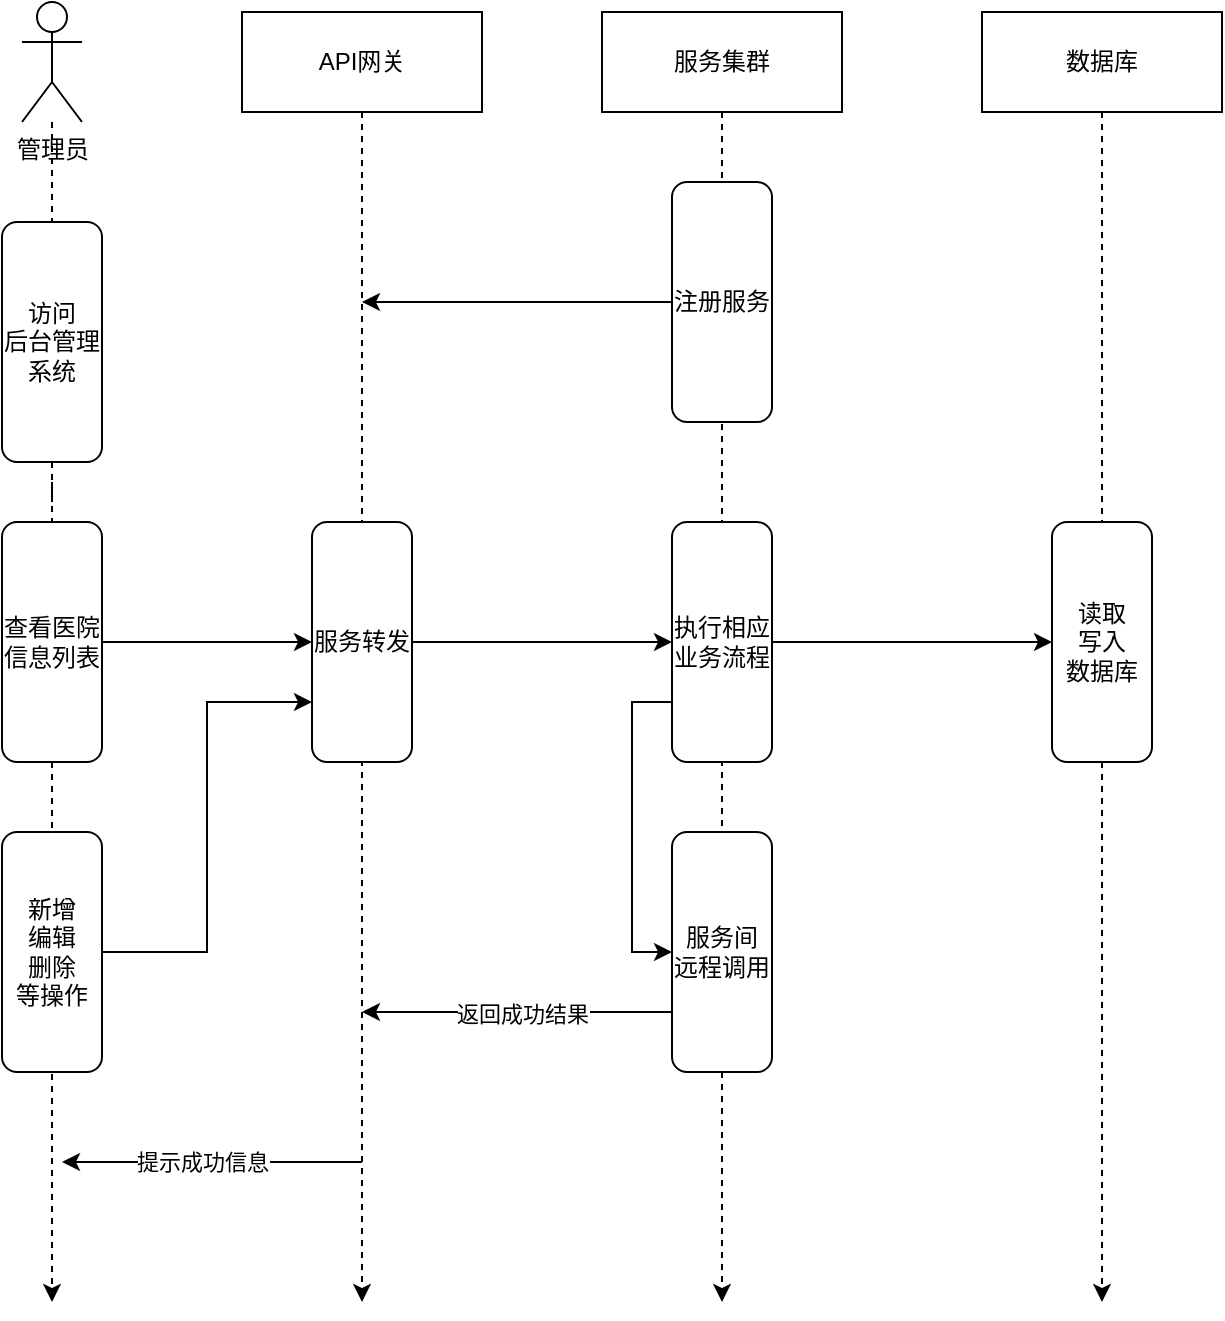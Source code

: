 <mxfile version="20.5.1" type="github" pages="4">
  <diagram id="fPccsiibIUc3KYZ8l1HV" name="医院信息管理">
    <mxGraphModel dx="1422" dy="762" grid="1" gridSize="10" guides="1" tooltips="1" connect="1" arrows="1" fold="1" page="1" pageScale="1" pageWidth="827" pageHeight="1169" math="0" shadow="0">
      <root>
        <mxCell id="0" />
        <mxCell id="1" parent="0" />
        <mxCell id="e_uezSTbuzBFMGo5tr8q-6" style="edgeStyle=orthogonalEdgeStyle;rounded=0;orthogonalLoop=1;jettySize=auto;html=1;dashed=1;startArrow=none;" edge="1" parent="1" source="e_uezSTbuzBFMGo5tr8q-12">
          <mxGeometry relative="1" as="geometry">
            <mxPoint x="125" y="760" as="targetPoint" />
          </mxGeometry>
        </mxCell>
        <mxCell id="e_uezSTbuzBFMGo5tr8q-7" style="edgeStyle=orthogonalEdgeStyle;rounded=0;orthogonalLoop=1;jettySize=auto;html=1;dashed=1;" edge="1" parent="1" source="e_uezSTbuzBFMGo5tr8q-2">
          <mxGeometry relative="1" as="geometry">
            <mxPoint x="280" y="760" as="targetPoint" />
          </mxGeometry>
        </mxCell>
        <mxCell id="e_uezSTbuzBFMGo5tr8q-2" value="API网关" style="rounded=0;whiteSpace=wrap;html=1;" vertex="1" parent="1">
          <mxGeometry x="220" y="115" width="120" height="50" as="geometry" />
        </mxCell>
        <mxCell id="e_uezSTbuzBFMGo5tr8q-8" style="edgeStyle=orthogonalEdgeStyle;rounded=0;orthogonalLoop=1;jettySize=auto;html=1;dashed=1;startArrow=none;" edge="1" parent="1" source="e_uezSTbuzBFMGo5tr8q-26">
          <mxGeometry relative="1" as="geometry">
            <mxPoint x="460" y="760" as="targetPoint" />
          </mxGeometry>
        </mxCell>
        <mxCell id="e_uezSTbuzBFMGo5tr8q-3" value="服务集群" style="rounded=0;whiteSpace=wrap;html=1;" vertex="1" parent="1">
          <mxGeometry x="400" y="115" width="120" height="50" as="geometry" />
        </mxCell>
        <mxCell id="e_uezSTbuzBFMGo5tr8q-9" style="edgeStyle=orthogonalEdgeStyle;rounded=0;orthogonalLoop=1;jettySize=auto;html=1;dashed=1;startArrow=none;" edge="1" parent="1" source="e_uezSTbuzBFMGo5tr8q-23">
          <mxGeometry relative="1" as="geometry">
            <mxPoint x="650" y="760" as="targetPoint" />
          </mxGeometry>
        </mxCell>
        <mxCell id="e_uezSTbuzBFMGo5tr8q-4" value="数据库" style="rounded=0;whiteSpace=wrap;html=1;" vertex="1" parent="1">
          <mxGeometry x="590" y="115" width="120" height="50" as="geometry" />
        </mxCell>
        <mxCell id="e_uezSTbuzBFMGo5tr8q-10" value="访问&lt;br&gt;后台管理&lt;br&gt;系统" style="rounded=1;whiteSpace=wrap;html=1;" vertex="1" parent="1">
          <mxGeometry x="100" y="220" width="50" height="120" as="geometry" />
        </mxCell>
        <mxCell id="e_uezSTbuzBFMGo5tr8q-11" value="" style="edgeStyle=orthogonalEdgeStyle;rounded=0;orthogonalLoop=1;jettySize=auto;html=1;dashed=1;endArrow=none;" edge="1" parent="1" source="e_uezSTbuzBFMGo5tr8q-1" target="e_uezSTbuzBFMGo5tr8q-10">
          <mxGeometry relative="1" as="geometry">
            <mxPoint x="125" y="690" as="targetPoint" />
            <mxPoint x="125" y="170" as="sourcePoint" />
          </mxGeometry>
        </mxCell>
        <mxCell id="e_uezSTbuzBFMGo5tr8q-19" style="edgeStyle=orthogonalEdgeStyle;rounded=0;orthogonalLoop=1;jettySize=auto;html=1;exitX=1;exitY=0.5;exitDx=0;exitDy=0;entryX=0;entryY=0.5;entryDx=0;entryDy=0;" edge="1" parent="1" source="e_uezSTbuzBFMGo5tr8q-12" target="e_uezSTbuzBFMGo5tr8q-15">
          <mxGeometry relative="1" as="geometry" />
        </mxCell>
        <mxCell id="e_uezSTbuzBFMGo5tr8q-12" value="查看医院&lt;br&gt;信息列表" style="rounded=1;whiteSpace=wrap;html=1;" vertex="1" parent="1">
          <mxGeometry x="100" y="370" width="50" height="120" as="geometry" />
        </mxCell>
        <mxCell id="e_uezSTbuzBFMGo5tr8q-13" value="" style="edgeStyle=orthogonalEdgeStyle;rounded=0;orthogonalLoop=1;jettySize=auto;html=1;dashed=1;startArrow=none;endArrow=none;" edge="1" parent="1" source="e_uezSTbuzBFMGo5tr8q-10" target="e_uezSTbuzBFMGo5tr8q-12">
          <mxGeometry relative="1" as="geometry">
            <mxPoint x="125" y="690" as="targetPoint" />
            <mxPoint x="125" y="340" as="sourcePoint" />
          </mxGeometry>
        </mxCell>
        <mxCell id="e_uezSTbuzBFMGo5tr8q-20" style="edgeStyle=orthogonalEdgeStyle;rounded=0;orthogonalLoop=1;jettySize=auto;html=1;exitX=1;exitY=0.5;exitDx=0;exitDy=0;entryX=0;entryY=0.75;entryDx=0;entryDy=0;" edge="1" parent="1" source="e_uezSTbuzBFMGo5tr8q-14" target="e_uezSTbuzBFMGo5tr8q-15">
          <mxGeometry relative="1" as="geometry" />
        </mxCell>
        <mxCell id="e_uezSTbuzBFMGo5tr8q-14" value="新增&lt;br&gt;编辑&lt;br&gt;删除&lt;br&gt;等操作" style="rounded=1;whiteSpace=wrap;html=1;" vertex="1" parent="1">
          <mxGeometry x="100" y="525" width="50" height="120" as="geometry" />
        </mxCell>
        <mxCell id="e_uezSTbuzBFMGo5tr8q-22" style="edgeStyle=orthogonalEdgeStyle;rounded=0;orthogonalLoop=1;jettySize=auto;html=1;entryX=0;entryY=0.5;entryDx=0;entryDy=0;" edge="1" parent="1" source="e_uezSTbuzBFMGo5tr8q-15" target="e_uezSTbuzBFMGo5tr8q-21">
          <mxGeometry relative="1" as="geometry" />
        </mxCell>
        <mxCell id="e_uezSTbuzBFMGo5tr8q-15" value="服务转发" style="rounded=1;whiteSpace=wrap;html=1;" vertex="1" parent="1">
          <mxGeometry x="255" y="370" width="50" height="120" as="geometry" />
        </mxCell>
        <mxCell id="e_uezSTbuzBFMGo5tr8q-17" style="edgeStyle=orthogonalEdgeStyle;rounded=0;orthogonalLoop=1;jettySize=auto;html=1;" edge="1" parent="1" source="e_uezSTbuzBFMGo5tr8q-16">
          <mxGeometry relative="1" as="geometry">
            <mxPoint x="280" y="260" as="targetPoint" />
          </mxGeometry>
        </mxCell>
        <mxCell id="e_uezSTbuzBFMGo5tr8q-25" style="edgeStyle=orthogonalEdgeStyle;rounded=0;orthogonalLoop=1;jettySize=auto;html=1;exitX=1;exitY=0.5;exitDx=0;exitDy=0;entryX=0;entryY=0.5;entryDx=0;entryDy=0;" edge="1" parent="1" source="e_uezSTbuzBFMGo5tr8q-21" target="e_uezSTbuzBFMGo5tr8q-23">
          <mxGeometry relative="1" as="geometry" />
        </mxCell>
        <mxCell id="e_uezSTbuzBFMGo5tr8q-23" value="读取&lt;br&gt;写入&lt;br&gt;数据库" style="rounded=1;whiteSpace=wrap;html=1;" vertex="1" parent="1">
          <mxGeometry x="625" y="370" width="50" height="120" as="geometry" />
        </mxCell>
        <mxCell id="e_uezSTbuzBFMGo5tr8q-24" value="" style="edgeStyle=orthogonalEdgeStyle;rounded=0;orthogonalLoop=1;jettySize=auto;html=1;dashed=1;endArrow=none;" edge="1" parent="1" source="e_uezSTbuzBFMGo5tr8q-4" target="e_uezSTbuzBFMGo5tr8q-23">
          <mxGeometry relative="1" as="geometry">
            <mxPoint x="650" y="690" as="targetPoint" />
            <mxPoint x="650" y="165" as="sourcePoint" />
          </mxGeometry>
        </mxCell>
        <mxCell id="D1DOsj2kemcWlIZgWGb--2" style="edgeStyle=orthogonalEdgeStyle;rounded=0;orthogonalLoop=1;jettySize=auto;html=1;exitX=0;exitY=0.75;exitDx=0;exitDy=0;" edge="1" parent="1" source="e_uezSTbuzBFMGo5tr8q-26">
          <mxGeometry relative="1" as="geometry">
            <mxPoint x="280" y="615" as="targetPoint" />
          </mxGeometry>
        </mxCell>
        <mxCell id="D1DOsj2kemcWlIZgWGb--3" value="返回成功结果" style="edgeLabel;html=1;align=center;verticalAlign=middle;resizable=0;points=[];" vertex="1" connectable="0" parent="D1DOsj2kemcWlIZgWGb--2">
          <mxGeometry x="0.2" relative="1" as="geometry">
            <mxPoint x="18" as="offset" />
          </mxGeometry>
        </mxCell>
        <mxCell id="e_uezSTbuzBFMGo5tr8q-26" value="服务间&lt;br&gt;远程调用" style="rounded=1;whiteSpace=wrap;html=1;" vertex="1" parent="1">
          <mxGeometry x="435" y="525" width="50" height="120" as="geometry" />
        </mxCell>
        <mxCell id="e_uezSTbuzBFMGo5tr8q-27" value="" style="edgeStyle=orthogonalEdgeStyle;rounded=0;orthogonalLoop=1;jettySize=auto;html=1;dashed=1;endArrow=none;" edge="1" parent="1" source="e_uezSTbuzBFMGo5tr8q-3" target="e_uezSTbuzBFMGo5tr8q-26">
          <mxGeometry relative="1" as="geometry">
            <mxPoint x="460" y="690" as="targetPoint" />
            <mxPoint x="460" y="165" as="sourcePoint" />
          </mxGeometry>
        </mxCell>
        <mxCell id="e_uezSTbuzBFMGo5tr8q-28" style="edgeStyle=orthogonalEdgeStyle;rounded=0;orthogonalLoop=1;jettySize=auto;html=1;exitX=0;exitY=0.75;exitDx=0;exitDy=0;entryX=0;entryY=0.5;entryDx=0;entryDy=0;" edge="1" parent="1" source="e_uezSTbuzBFMGo5tr8q-21" target="e_uezSTbuzBFMGo5tr8q-26">
          <mxGeometry relative="1" as="geometry" />
        </mxCell>
        <mxCell id="e_uezSTbuzBFMGo5tr8q-21" value="执行相应&lt;br&gt;业务流程" style="rounded=1;whiteSpace=wrap;html=1;" vertex="1" parent="1">
          <mxGeometry x="435" y="370" width="50" height="120" as="geometry" />
        </mxCell>
        <mxCell id="e_uezSTbuzBFMGo5tr8q-16" value="注册服务" style="rounded=1;whiteSpace=wrap;html=1;" vertex="1" parent="1">
          <mxGeometry x="435" y="200" width="50" height="120" as="geometry" />
        </mxCell>
        <mxCell id="e_uezSTbuzBFMGo5tr8q-1" value="管理员" style="shape=umlActor;verticalLabelPosition=bottom;verticalAlign=top;html=1;outlineConnect=0;" vertex="1" parent="1">
          <mxGeometry x="110" y="110" width="30" height="60" as="geometry" />
        </mxCell>
        <mxCell id="D1DOsj2kemcWlIZgWGb--4" value="" style="endArrow=classic;html=1;rounded=0;" edge="1" parent="1">
          <mxGeometry width="50" height="50" relative="1" as="geometry">
            <mxPoint x="280" y="690" as="sourcePoint" />
            <mxPoint x="130" y="690" as="targetPoint" />
          </mxGeometry>
        </mxCell>
        <mxCell id="D1DOsj2kemcWlIZgWGb--5" value="提示成功信息" style="edgeLabel;html=1;align=center;verticalAlign=middle;resizable=0;points=[];" vertex="1" connectable="0" parent="D1DOsj2kemcWlIZgWGb--4">
          <mxGeometry x="0.393" relative="1" as="geometry">
            <mxPoint x="24" as="offset" />
          </mxGeometry>
        </mxCell>
      </root>
    </mxGraphModel>
  </diagram>
  <diagram id="6YjYFflkYRJvmQOS_eBs" name="资讯管理">
    <mxGraphModel dx="1422" dy="762" grid="1" gridSize="10" guides="1" tooltips="1" connect="1" arrows="1" fold="1" page="1" pageScale="1" pageWidth="827" pageHeight="1169" math="0" shadow="0">
      <root>
        <mxCell id="0" />
        <mxCell id="1" parent="0" />
        <mxCell id="UKEiQhzWCWpxMH6AKn0M-12" value="" style="edgeStyle=orthogonalEdgeStyle;rounded=0;orthogonalLoop=1;jettySize=auto;html=1;dashed=1;startArrow=none;endArrow=none;" edge="1" parent="1" source="UKEiQhzWCWpxMH6AKn0M-8" target="UKEiQhzWCWpxMH6AKn0M-11">
          <mxGeometry relative="1" as="geometry">
            <mxPoint x="125" y="690" as="targetPoint" />
            <mxPoint x="125" y="340" as="sourcePoint" />
          </mxGeometry>
        </mxCell>
        <mxCell id="UKEiQhzWCWpxMH6AKn0M-32" value="" style="edgeStyle=orthogonalEdgeStyle;rounded=0;orthogonalLoop=1;jettySize=auto;html=1;dashed=1;startArrow=none;endArrow=none;" edge="1" parent="1" source="UKEiQhzWCWpxMH6AKn0M-14" target="UKEiQhzWCWpxMH6AKn0M-31">
          <mxGeometry relative="1" as="geometry">
            <mxPoint x="125" y="760" as="targetPoint" />
            <mxPoint x="125" y="450" as="sourcePoint" />
          </mxGeometry>
        </mxCell>
        <mxCell id="UKEiQhzWCWpxMH6AKn0M-1" style="edgeStyle=orthogonalEdgeStyle;rounded=0;orthogonalLoop=1;jettySize=auto;html=1;dashed=1;startArrow=none;" edge="1" parent="1" source="UKEiQhzWCWpxMH6AKn0M-14">
          <mxGeometry relative="1" as="geometry">
            <mxPoint x="125" y="760" as="targetPoint" />
          </mxGeometry>
        </mxCell>
        <mxCell id="UKEiQhzWCWpxMH6AKn0M-2" style="edgeStyle=orthogonalEdgeStyle;rounded=0;orthogonalLoop=1;jettySize=auto;html=1;dashed=1;" edge="1" parent="1" source="UKEiQhzWCWpxMH6AKn0M-3">
          <mxGeometry relative="1" as="geometry">
            <mxPoint x="280" y="760" as="targetPoint" />
          </mxGeometry>
        </mxCell>
        <mxCell id="UKEiQhzWCWpxMH6AKn0M-3" value="API网关" style="rounded=0;whiteSpace=wrap;html=1;" vertex="1" parent="1">
          <mxGeometry x="220" y="115" width="120" height="50" as="geometry" />
        </mxCell>
        <mxCell id="UKEiQhzWCWpxMH6AKn0M-4" style="edgeStyle=orthogonalEdgeStyle;rounded=0;orthogonalLoop=1;jettySize=auto;html=1;dashed=1;startArrow=none;" edge="1" parent="1" source="UKEiQhzWCWpxMH6AKn0M-23">
          <mxGeometry relative="1" as="geometry">
            <mxPoint x="460" y="760" as="targetPoint" />
          </mxGeometry>
        </mxCell>
        <mxCell id="UKEiQhzWCWpxMH6AKn0M-5" value="服务集群" style="rounded=0;whiteSpace=wrap;html=1;" vertex="1" parent="1">
          <mxGeometry x="400" y="115" width="120" height="50" as="geometry" />
        </mxCell>
        <mxCell id="UKEiQhzWCWpxMH6AKn0M-6" style="edgeStyle=orthogonalEdgeStyle;rounded=0;orthogonalLoop=1;jettySize=auto;html=1;dashed=1;startArrow=none;" edge="1" parent="1" source="UKEiQhzWCWpxMH6AKn0M-19">
          <mxGeometry relative="1" as="geometry">
            <mxPoint x="650" y="760" as="targetPoint" />
          </mxGeometry>
        </mxCell>
        <mxCell id="UKEiQhzWCWpxMH6AKn0M-7" value="数据库" style="rounded=0;whiteSpace=wrap;html=1;" vertex="1" parent="1">
          <mxGeometry x="590" y="115" width="120" height="50" as="geometry" />
        </mxCell>
        <mxCell id="UKEiQhzWCWpxMH6AKn0M-9" value="" style="edgeStyle=orthogonalEdgeStyle;rounded=0;orthogonalLoop=1;jettySize=auto;html=1;dashed=1;endArrow=none;" edge="1" parent="1" source="UKEiQhzWCWpxMH6AKn0M-28" target="UKEiQhzWCWpxMH6AKn0M-8">
          <mxGeometry relative="1" as="geometry">
            <mxPoint x="125" y="690" as="targetPoint" />
            <mxPoint x="125" y="170" as="sourcePoint" />
          </mxGeometry>
        </mxCell>
        <mxCell id="UKEiQhzWCWpxMH6AKn0M-10" style="edgeStyle=orthogonalEdgeStyle;rounded=0;orthogonalLoop=1;jettySize=auto;html=1;exitX=1;exitY=0.5;exitDx=0;exitDy=0;entryX=0;entryY=0.5;entryDx=0;entryDy=0;" edge="1" parent="1" source="UKEiQhzWCWpxMH6AKn0M-11" target="UKEiQhzWCWpxMH6AKn0M-16">
          <mxGeometry relative="1" as="geometry" />
        </mxCell>
        <mxCell id="UKEiQhzWCWpxMH6AKn0M-13" style="edgeStyle=orthogonalEdgeStyle;rounded=0;orthogonalLoop=1;jettySize=auto;html=1;exitX=1;exitY=0.5;exitDx=0;exitDy=0;entryX=0;entryY=0.75;entryDx=0;entryDy=0;" edge="1" parent="1" source="UKEiQhzWCWpxMH6AKn0M-14" target="UKEiQhzWCWpxMH6AKn0M-16">
          <mxGeometry relative="1" as="geometry" />
        </mxCell>
        <mxCell id="UKEiQhzWCWpxMH6AKn0M-15" style="edgeStyle=orthogonalEdgeStyle;rounded=0;orthogonalLoop=1;jettySize=auto;html=1;entryX=0;entryY=0.5;entryDx=0;entryDy=0;" edge="1" parent="1" source="UKEiQhzWCWpxMH6AKn0M-16" target="UKEiQhzWCWpxMH6AKn0M-26">
          <mxGeometry relative="1" as="geometry" />
        </mxCell>
        <mxCell id="UKEiQhzWCWpxMH6AKn0M-16" value="服务转发" style="rounded=1;whiteSpace=wrap;html=1;" vertex="1" parent="1">
          <mxGeometry x="255" y="370" width="50" height="120" as="geometry" />
        </mxCell>
        <mxCell id="UKEiQhzWCWpxMH6AKn0M-17" style="edgeStyle=orthogonalEdgeStyle;rounded=0;orthogonalLoop=1;jettySize=auto;html=1;" edge="1" parent="1" source="UKEiQhzWCWpxMH6AKn0M-27">
          <mxGeometry relative="1" as="geometry">
            <mxPoint x="280" y="260" as="targetPoint" />
          </mxGeometry>
        </mxCell>
        <mxCell id="UKEiQhzWCWpxMH6AKn0M-18" style="edgeStyle=orthogonalEdgeStyle;rounded=0;orthogonalLoop=1;jettySize=auto;html=1;exitX=1;exitY=0.5;exitDx=0;exitDy=0;entryX=0;entryY=0.5;entryDx=0;entryDy=0;" edge="1" parent="1" source="UKEiQhzWCWpxMH6AKn0M-26" target="UKEiQhzWCWpxMH6AKn0M-19">
          <mxGeometry relative="1" as="geometry" />
        </mxCell>
        <mxCell id="UKEiQhzWCWpxMH6AKn0M-19" value="读取&lt;br&gt;写入&lt;br&gt;数据库" style="rounded=1;whiteSpace=wrap;html=1;" vertex="1" parent="1">
          <mxGeometry x="625" y="370" width="50" height="120" as="geometry" />
        </mxCell>
        <mxCell id="UKEiQhzWCWpxMH6AKn0M-20" value="" style="edgeStyle=orthogonalEdgeStyle;rounded=0;orthogonalLoop=1;jettySize=auto;html=1;dashed=1;endArrow=none;" edge="1" parent="1" source="UKEiQhzWCWpxMH6AKn0M-7" target="UKEiQhzWCWpxMH6AKn0M-19">
          <mxGeometry relative="1" as="geometry">
            <mxPoint x="650" y="690" as="targetPoint" />
            <mxPoint x="650" y="165" as="sourcePoint" />
          </mxGeometry>
        </mxCell>
        <mxCell id="UKEiQhzWCWpxMH6AKn0M-21" style="edgeStyle=orthogonalEdgeStyle;rounded=0;orthogonalLoop=1;jettySize=auto;html=1;exitX=0;exitY=0.75;exitDx=0;exitDy=0;" edge="1" parent="1">
          <mxGeometry relative="1" as="geometry">
            <mxPoint x="280" y="700" as="targetPoint" />
            <mxPoint x="475" y="615" as="sourcePoint" />
            <Array as="points">
              <mxPoint x="475" y="610" />
              <mxPoint x="320" y="610" />
            </Array>
          </mxGeometry>
        </mxCell>
        <mxCell id="UKEiQhzWCWpxMH6AKn0M-22" value="返回成功结果" style="edgeLabel;html=1;align=center;verticalAlign=middle;resizable=0;points=[];" vertex="1" connectable="0" parent="UKEiQhzWCWpxMH6AKn0M-21">
          <mxGeometry x="0.2" relative="1" as="geometry">
            <mxPoint x="50" y="-14" as="offset" />
          </mxGeometry>
        </mxCell>
        <mxCell id="UKEiQhzWCWpxMH6AKn0M-23" value="服务间&lt;br&gt;远程调用" style="rounded=1;whiteSpace=wrap;html=1;" vertex="1" parent="1">
          <mxGeometry x="435" y="525" width="50" height="120" as="geometry" />
        </mxCell>
        <mxCell id="UKEiQhzWCWpxMH6AKn0M-24" value="" style="edgeStyle=orthogonalEdgeStyle;rounded=0;orthogonalLoop=1;jettySize=auto;html=1;dashed=1;endArrow=none;" edge="1" parent="1" source="UKEiQhzWCWpxMH6AKn0M-5" target="UKEiQhzWCWpxMH6AKn0M-23">
          <mxGeometry relative="1" as="geometry">
            <mxPoint x="460" y="690" as="targetPoint" />
            <mxPoint x="460" y="165" as="sourcePoint" />
          </mxGeometry>
        </mxCell>
        <mxCell id="UKEiQhzWCWpxMH6AKn0M-25" style="edgeStyle=orthogonalEdgeStyle;rounded=0;orthogonalLoop=1;jettySize=auto;html=1;exitX=0;exitY=0.75;exitDx=0;exitDy=0;entryX=0;entryY=0.5;entryDx=0;entryDy=0;" edge="1" parent="1" source="UKEiQhzWCWpxMH6AKn0M-26" target="UKEiQhzWCWpxMH6AKn0M-23">
          <mxGeometry relative="1" as="geometry" />
        </mxCell>
        <mxCell id="UKEiQhzWCWpxMH6AKn0M-26" value="执行相应&lt;br&gt;业务流程" style="rounded=1;whiteSpace=wrap;html=1;" vertex="1" parent="1">
          <mxGeometry x="435" y="370" width="50" height="120" as="geometry" />
        </mxCell>
        <mxCell id="UKEiQhzWCWpxMH6AKn0M-27" value="注册服务" style="rounded=1;whiteSpace=wrap;html=1;" vertex="1" parent="1">
          <mxGeometry x="435" y="200" width="50" height="120" as="geometry" />
        </mxCell>
        <mxCell id="UKEiQhzWCWpxMH6AKn0M-28" value="管理员" style="shape=umlActor;verticalLabelPosition=bottom;verticalAlign=top;html=1;outlineConnect=0;" vertex="1" parent="1">
          <mxGeometry x="110" y="110" width="30" height="60" as="geometry" />
        </mxCell>
        <mxCell id="UKEiQhzWCWpxMH6AKn0M-29" value="" style="endArrow=classic;html=1;rounded=0;" edge="1" parent="1">
          <mxGeometry width="50" height="50" relative="1" as="geometry">
            <mxPoint x="278.34" y="720" as="sourcePoint" />
            <mxPoint x="128.34" y="720" as="targetPoint" />
          </mxGeometry>
        </mxCell>
        <mxCell id="UKEiQhzWCWpxMH6AKn0M-30" value="提示成功信息" style="edgeLabel;html=1;align=center;verticalAlign=middle;resizable=0;points=[];" vertex="1" connectable="0" parent="UKEiQhzWCWpxMH6AKn0M-29">
          <mxGeometry x="0.393" relative="1" as="geometry">
            <mxPoint x="34" as="offset" />
          </mxGeometry>
        </mxCell>
        <mxCell id="UKEiQhzWCWpxMH6AKn0M-33" value="" style="edgeStyle=orthogonalEdgeStyle;rounded=0;orthogonalLoop=1;jettySize=auto;html=1;dashed=1;startArrow=none;endArrow=none;" edge="1" parent="1" source="UKEiQhzWCWpxMH6AKn0M-31" target="UKEiQhzWCWpxMH6AKn0M-14">
          <mxGeometry relative="1" as="geometry">
            <mxPoint x="125" y="645" as="targetPoint" />
            <mxPoint x="125" y="450" as="sourcePoint" />
          </mxGeometry>
        </mxCell>
        <mxCell id="UKEiQhzWCWpxMH6AKn0M-11" value="查看&lt;br&gt;资讯列表" style="rounded=1;whiteSpace=wrap;html=1;" vertex="1" parent="1">
          <mxGeometry x="100" y="330" width="50" height="120" as="geometry" />
        </mxCell>
        <mxCell id="UKEiQhzWCWpxMH6AKn0M-8" value="访问&lt;br&gt;后台管理&lt;br&gt;系统" style="rounded=1;whiteSpace=wrap;html=1;" vertex="1" parent="1">
          <mxGeometry x="100" y="200" width="50" height="120" as="geometry" />
        </mxCell>
        <mxCell id="UKEiQhzWCWpxMH6AKn0M-14" value="新增&lt;br&gt;编辑&lt;br&gt;删除&lt;br&gt;等操作" style="rounded=1;whiteSpace=wrap;html=1;" vertex="1" parent="1">
          <mxGeometry x="100" y="580" width="50" height="120" as="geometry" />
        </mxCell>
        <mxCell id="UKEiQhzWCWpxMH6AKn0M-34" value="" style="edgeStyle=orthogonalEdgeStyle;rounded=0;orthogonalLoop=1;jettySize=auto;html=1;dashed=1;startArrow=none;endArrow=none;" edge="1" parent="1" source="UKEiQhzWCWpxMH6AKn0M-31" target="UKEiQhzWCWpxMH6AKn0M-14">
          <mxGeometry relative="1" as="geometry">
            <mxPoint x="125" y="760" as="targetPoint" />
            <mxPoint x="186.67" y="320" as="sourcePoint" />
          </mxGeometry>
        </mxCell>
        <mxCell id="UKEiQhzWCWpxMH6AKn0M-31" value="预览" style="rounded=1;whiteSpace=wrap;html=1;" vertex="1" parent="1">
          <mxGeometry x="108.34" y="480" width="33.33" height="80" as="geometry" />
        </mxCell>
        <mxCell id="UKEiQhzWCWpxMH6AKn0M-35" value="" style="edgeStyle=orthogonalEdgeStyle;rounded=0;orthogonalLoop=1;jettySize=auto;html=1;dashed=1;startArrow=none;endArrow=none;" edge="1" parent="1" source="UKEiQhzWCWpxMH6AKn0M-11" target="UKEiQhzWCWpxMH6AKn0M-31">
          <mxGeometry relative="1" as="geometry">
            <mxPoint x="125" y="580" as="targetPoint" />
            <mxPoint x="125" y="450" as="sourcePoint" />
          </mxGeometry>
        </mxCell>
      </root>
    </mxGraphModel>
  </diagram>
  <diagram id="7M3iRyruM7bdReYEgCVc" name="评论管理">
    <mxGraphModel dx="1422" dy="762" grid="1" gridSize="10" guides="1" tooltips="1" connect="1" arrows="1" fold="1" page="1" pageScale="1" pageWidth="827" pageHeight="1169" math="0" shadow="0">
      <root>
        <mxCell id="0" />
        <mxCell id="1" parent="0" />
        <mxCell id="5FnyafUZ6bsz2tsslVOM-1" style="edgeStyle=orthogonalEdgeStyle;rounded=0;orthogonalLoop=1;jettySize=auto;html=1;dashed=1;startArrow=none;" edge="1" parent="1" source="5FnyafUZ6bsz2tsslVOM-11">
          <mxGeometry relative="1" as="geometry">
            <mxPoint x="125" y="760" as="targetPoint" />
          </mxGeometry>
        </mxCell>
        <mxCell id="5FnyafUZ6bsz2tsslVOM-2" style="edgeStyle=orthogonalEdgeStyle;rounded=0;orthogonalLoop=1;jettySize=auto;html=1;dashed=1;" edge="1" parent="1" source="5FnyafUZ6bsz2tsslVOM-3">
          <mxGeometry relative="1" as="geometry">
            <mxPoint x="280" y="760" as="targetPoint" />
          </mxGeometry>
        </mxCell>
        <mxCell id="5FnyafUZ6bsz2tsslVOM-3" value="API网关" style="rounded=0;whiteSpace=wrap;html=1;" vertex="1" parent="1">
          <mxGeometry x="220" y="115" width="120" height="50" as="geometry" />
        </mxCell>
        <mxCell id="5FnyafUZ6bsz2tsslVOM-4" style="edgeStyle=orthogonalEdgeStyle;rounded=0;orthogonalLoop=1;jettySize=auto;html=1;dashed=1;startArrow=none;" edge="1" parent="1" source="5FnyafUZ6bsz2tsslVOM-23">
          <mxGeometry relative="1" as="geometry">
            <mxPoint x="460" y="760" as="targetPoint" />
          </mxGeometry>
        </mxCell>
        <mxCell id="5FnyafUZ6bsz2tsslVOM-5" value="服务集群" style="rounded=0;whiteSpace=wrap;html=1;" vertex="1" parent="1">
          <mxGeometry x="400" y="115" width="120" height="50" as="geometry" />
        </mxCell>
        <mxCell id="5FnyafUZ6bsz2tsslVOM-6" style="edgeStyle=orthogonalEdgeStyle;rounded=0;orthogonalLoop=1;jettySize=auto;html=1;dashed=1;startArrow=none;" edge="1" parent="1" source="5FnyafUZ6bsz2tsslVOM-19">
          <mxGeometry relative="1" as="geometry">
            <mxPoint x="650" y="760" as="targetPoint" />
          </mxGeometry>
        </mxCell>
        <mxCell id="5FnyafUZ6bsz2tsslVOM-7" value="数据库" style="rounded=0;whiteSpace=wrap;html=1;" vertex="1" parent="1">
          <mxGeometry x="590" y="115" width="120" height="50" as="geometry" />
        </mxCell>
        <mxCell id="5FnyafUZ6bsz2tsslVOM-8" value="访问&lt;br&gt;后台管理&lt;br&gt;系统" style="rounded=1;whiteSpace=wrap;html=1;" vertex="1" parent="1">
          <mxGeometry x="100" y="220" width="50" height="120" as="geometry" />
        </mxCell>
        <mxCell id="5FnyafUZ6bsz2tsslVOM-9" value="" style="edgeStyle=orthogonalEdgeStyle;rounded=0;orthogonalLoop=1;jettySize=auto;html=1;dashed=1;endArrow=none;" edge="1" parent="1" source="5FnyafUZ6bsz2tsslVOM-28" target="5FnyafUZ6bsz2tsslVOM-8">
          <mxGeometry relative="1" as="geometry">
            <mxPoint x="125" y="690" as="targetPoint" />
            <mxPoint x="125" y="170" as="sourcePoint" />
          </mxGeometry>
        </mxCell>
        <mxCell id="5FnyafUZ6bsz2tsslVOM-10" style="edgeStyle=orthogonalEdgeStyle;rounded=0;orthogonalLoop=1;jettySize=auto;html=1;exitX=1;exitY=0.5;exitDx=0;exitDy=0;entryX=0;entryY=0.5;entryDx=0;entryDy=0;" edge="1" parent="1" source="5FnyafUZ6bsz2tsslVOM-11" target="5FnyafUZ6bsz2tsslVOM-16">
          <mxGeometry relative="1" as="geometry" />
        </mxCell>
        <mxCell id="5FnyafUZ6bsz2tsslVOM-11" value="查看评论&lt;br&gt;信息列表" style="rounded=1;whiteSpace=wrap;html=1;" vertex="1" parent="1">
          <mxGeometry x="100" y="370" width="50" height="120" as="geometry" />
        </mxCell>
        <mxCell id="5FnyafUZ6bsz2tsslVOM-12" value="" style="edgeStyle=orthogonalEdgeStyle;rounded=0;orthogonalLoop=1;jettySize=auto;html=1;dashed=1;startArrow=none;endArrow=none;" edge="1" parent="1" source="5FnyafUZ6bsz2tsslVOM-8" target="5FnyafUZ6bsz2tsslVOM-11">
          <mxGeometry relative="1" as="geometry">
            <mxPoint x="125" y="690" as="targetPoint" />
            <mxPoint x="125" y="340" as="sourcePoint" />
          </mxGeometry>
        </mxCell>
        <mxCell id="5FnyafUZ6bsz2tsslVOM-13" style="edgeStyle=orthogonalEdgeStyle;rounded=0;orthogonalLoop=1;jettySize=auto;html=1;exitX=1;exitY=0.5;exitDx=0;exitDy=0;entryX=0;entryY=0.75;entryDx=0;entryDy=0;" edge="1" parent="1" source="5FnyafUZ6bsz2tsslVOM-14" target="5FnyafUZ6bsz2tsslVOM-16">
          <mxGeometry relative="1" as="geometry" />
        </mxCell>
        <mxCell id="5FnyafUZ6bsz2tsslVOM-14" value="审核&lt;br&gt;删除&lt;br&gt;等操作" style="rounded=1;whiteSpace=wrap;html=1;" vertex="1" parent="1">
          <mxGeometry x="100" y="525" width="50" height="120" as="geometry" />
        </mxCell>
        <mxCell id="5FnyafUZ6bsz2tsslVOM-15" style="edgeStyle=orthogonalEdgeStyle;rounded=0;orthogonalLoop=1;jettySize=auto;html=1;entryX=0;entryY=0.5;entryDx=0;entryDy=0;" edge="1" parent="1" source="5FnyafUZ6bsz2tsslVOM-16" target="5FnyafUZ6bsz2tsslVOM-26">
          <mxGeometry relative="1" as="geometry" />
        </mxCell>
        <mxCell id="5FnyafUZ6bsz2tsslVOM-16" value="服务转发" style="rounded=1;whiteSpace=wrap;html=1;" vertex="1" parent="1">
          <mxGeometry x="255" y="370" width="50" height="120" as="geometry" />
        </mxCell>
        <mxCell id="5FnyafUZ6bsz2tsslVOM-17" style="edgeStyle=orthogonalEdgeStyle;rounded=0;orthogonalLoop=1;jettySize=auto;html=1;" edge="1" parent="1" source="5FnyafUZ6bsz2tsslVOM-27">
          <mxGeometry relative="1" as="geometry">
            <mxPoint x="280" y="260" as="targetPoint" />
          </mxGeometry>
        </mxCell>
        <mxCell id="5FnyafUZ6bsz2tsslVOM-18" style="edgeStyle=orthogonalEdgeStyle;rounded=0;orthogonalLoop=1;jettySize=auto;html=1;exitX=1;exitY=0.5;exitDx=0;exitDy=0;entryX=0;entryY=0.5;entryDx=0;entryDy=0;" edge="1" parent="1" source="5FnyafUZ6bsz2tsslVOM-26" target="5FnyafUZ6bsz2tsslVOM-19">
          <mxGeometry relative="1" as="geometry" />
        </mxCell>
        <mxCell id="5FnyafUZ6bsz2tsslVOM-19" value="读取&lt;br&gt;写入&lt;br&gt;数据库" style="rounded=1;whiteSpace=wrap;html=1;" vertex="1" parent="1">
          <mxGeometry x="625" y="370" width="50" height="120" as="geometry" />
        </mxCell>
        <mxCell id="5FnyafUZ6bsz2tsslVOM-20" value="" style="edgeStyle=orthogonalEdgeStyle;rounded=0;orthogonalLoop=1;jettySize=auto;html=1;dashed=1;endArrow=none;" edge="1" parent="1" source="5FnyafUZ6bsz2tsslVOM-7" target="5FnyafUZ6bsz2tsslVOM-19">
          <mxGeometry relative="1" as="geometry">
            <mxPoint x="650" y="690" as="targetPoint" />
            <mxPoint x="650" y="165" as="sourcePoint" />
          </mxGeometry>
        </mxCell>
        <mxCell id="5FnyafUZ6bsz2tsslVOM-21" style="edgeStyle=orthogonalEdgeStyle;rounded=0;orthogonalLoop=1;jettySize=auto;html=1;exitX=0;exitY=0.75;exitDx=0;exitDy=0;" edge="1" parent="1" source="5FnyafUZ6bsz2tsslVOM-23">
          <mxGeometry relative="1" as="geometry">
            <mxPoint x="280" y="615" as="targetPoint" />
          </mxGeometry>
        </mxCell>
        <mxCell id="5FnyafUZ6bsz2tsslVOM-22" value="返回成功结果" style="edgeLabel;html=1;align=center;verticalAlign=middle;resizable=0;points=[];" vertex="1" connectable="0" parent="5FnyafUZ6bsz2tsslVOM-21">
          <mxGeometry x="0.2" relative="1" as="geometry">
            <mxPoint x="18" as="offset" />
          </mxGeometry>
        </mxCell>
        <mxCell id="5FnyafUZ6bsz2tsslVOM-23" value="服务间&lt;br&gt;远程调用" style="rounded=1;whiteSpace=wrap;html=1;" vertex="1" parent="1">
          <mxGeometry x="435" y="525" width="50" height="120" as="geometry" />
        </mxCell>
        <mxCell id="5FnyafUZ6bsz2tsslVOM-24" value="" style="edgeStyle=orthogonalEdgeStyle;rounded=0;orthogonalLoop=1;jettySize=auto;html=1;dashed=1;endArrow=none;" edge="1" parent="1" source="5FnyafUZ6bsz2tsslVOM-5" target="5FnyafUZ6bsz2tsslVOM-23">
          <mxGeometry relative="1" as="geometry">
            <mxPoint x="460" y="690" as="targetPoint" />
            <mxPoint x="460" y="165" as="sourcePoint" />
          </mxGeometry>
        </mxCell>
        <mxCell id="5FnyafUZ6bsz2tsslVOM-25" style="edgeStyle=orthogonalEdgeStyle;rounded=0;orthogonalLoop=1;jettySize=auto;html=1;exitX=0;exitY=0.75;exitDx=0;exitDy=0;entryX=0;entryY=0.5;entryDx=0;entryDy=0;" edge="1" parent="1" source="5FnyafUZ6bsz2tsslVOM-26" target="5FnyafUZ6bsz2tsslVOM-23">
          <mxGeometry relative="1" as="geometry" />
        </mxCell>
        <mxCell id="5FnyafUZ6bsz2tsslVOM-26" value="执行相应&lt;br&gt;业务流程" style="rounded=1;whiteSpace=wrap;html=1;" vertex="1" parent="1">
          <mxGeometry x="435" y="370" width="50" height="120" as="geometry" />
        </mxCell>
        <mxCell id="5FnyafUZ6bsz2tsslVOM-27" value="注册服务" style="rounded=1;whiteSpace=wrap;html=1;" vertex="1" parent="1">
          <mxGeometry x="435" y="200" width="50" height="120" as="geometry" />
        </mxCell>
        <mxCell id="5FnyafUZ6bsz2tsslVOM-28" value="管理员" style="shape=umlActor;verticalLabelPosition=bottom;verticalAlign=top;html=1;outlineConnect=0;" vertex="1" parent="1">
          <mxGeometry x="110" y="110" width="30" height="60" as="geometry" />
        </mxCell>
        <mxCell id="5FnyafUZ6bsz2tsslVOM-29" value="" style="endArrow=classic;html=1;rounded=0;" edge="1" parent="1">
          <mxGeometry width="50" height="50" relative="1" as="geometry">
            <mxPoint x="280" y="690" as="sourcePoint" />
            <mxPoint x="130" y="690" as="targetPoint" />
          </mxGeometry>
        </mxCell>
        <mxCell id="5FnyafUZ6bsz2tsslVOM-30" value="提示成功信息" style="edgeLabel;html=1;align=center;verticalAlign=middle;resizable=0;points=[];" vertex="1" connectable="0" parent="5FnyafUZ6bsz2tsslVOM-29">
          <mxGeometry x="0.393" relative="1" as="geometry">
            <mxPoint x="24" as="offset" />
          </mxGeometry>
        </mxCell>
      </root>
    </mxGraphModel>
  </diagram>
  <diagram id="V5RED_pxAye5RHHhm-3q" name="反馈管理">
    <mxGraphModel dx="1422" dy="762" grid="1" gridSize="10" guides="1" tooltips="1" connect="1" arrows="1" fold="1" page="1" pageScale="1" pageWidth="827" pageHeight="1169" math="0" shadow="0">
      <root>
        <mxCell id="0" />
        <mxCell id="1" parent="0" />
        <mxCell id="-qplZsULREUF_YkrcbzU-1" style="edgeStyle=orthogonalEdgeStyle;rounded=0;orthogonalLoop=1;jettySize=auto;html=1;dashed=1;startArrow=none;" edge="1" parent="1" source="-qplZsULREUF_YkrcbzU-11">
          <mxGeometry relative="1" as="geometry">
            <mxPoint x="125" y="760" as="targetPoint" />
          </mxGeometry>
        </mxCell>
        <mxCell id="-qplZsULREUF_YkrcbzU-2" style="edgeStyle=orthogonalEdgeStyle;rounded=0;orthogonalLoop=1;jettySize=auto;html=1;dashed=1;" edge="1" parent="1" source="-qplZsULREUF_YkrcbzU-3">
          <mxGeometry relative="1" as="geometry">
            <mxPoint x="280" y="760" as="targetPoint" />
          </mxGeometry>
        </mxCell>
        <mxCell id="-qplZsULREUF_YkrcbzU-3" value="API网关" style="rounded=0;whiteSpace=wrap;html=1;" vertex="1" parent="1">
          <mxGeometry x="220" y="115" width="120" height="50" as="geometry" />
        </mxCell>
        <mxCell id="-qplZsULREUF_YkrcbzU-4" style="edgeStyle=orthogonalEdgeStyle;rounded=0;orthogonalLoop=1;jettySize=auto;html=1;dashed=1;startArrow=none;" edge="1" parent="1" source="-qplZsULREUF_YkrcbzU-23">
          <mxGeometry relative="1" as="geometry">
            <mxPoint x="460" y="760" as="targetPoint" />
          </mxGeometry>
        </mxCell>
        <mxCell id="-qplZsULREUF_YkrcbzU-5" value="服务集群" style="rounded=0;whiteSpace=wrap;html=1;" vertex="1" parent="1">
          <mxGeometry x="400" y="115" width="120" height="50" as="geometry" />
        </mxCell>
        <mxCell id="-qplZsULREUF_YkrcbzU-6" style="edgeStyle=orthogonalEdgeStyle;rounded=0;orthogonalLoop=1;jettySize=auto;html=1;dashed=1;startArrow=none;" edge="1" parent="1" source="-qplZsULREUF_YkrcbzU-19">
          <mxGeometry relative="1" as="geometry">
            <mxPoint x="650" y="760" as="targetPoint" />
          </mxGeometry>
        </mxCell>
        <mxCell id="-qplZsULREUF_YkrcbzU-7" value="数据库" style="rounded=0;whiteSpace=wrap;html=1;" vertex="1" parent="1">
          <mxGeometry x="590" y="115" width="120" height="50" as="geometry" />
        </mxCell>
        <mxCell id="-qplZsULREUF_YkrcbzU-8" value="访问&lt;br&gt;后台管理&lt;br&gt;系统" style="rounded=1;whiteSpace=wrap;html=1;" vertex="1" parent="1">
          <mxGeometry x="100" y="220" width="50" height="120" as="geometry" />
        </mxCell>
        <mxCell id="-qplZsULREUF_YkrcbzU-9" value="" style="edgeStyle=orthogonalEdgeStyle;rounded=0;orthogonalLoop=1;jettySize=auto;html=1;dashed=1;endArrow=none;" edge="1" parent="1" source="-qplZsULREUF_YkrcbzU-28" target="-qplZsULREUF_YkrcbzU-8">
          <mxGeometry relative="1" as="geometry">
            <mxPoint x="125" y="690" as="targetPoint" />
            <mxPoint x="125" y="170" as="sourcePoint" />
          </mxGeometry>
        </mxCell>
        <mxCell id="-qplZsULREUF_YkrcbzU-10" style="edgeStyle=orthogonalEdgeStyle;rounded=0;orthogonalLoop=1;jettySize=auto;html=1;exitX=1;exitY=0.5;exitDx=0;exitDy=0;entryX=0;entryY=0.5;entryDx=0;entryDy=0;" edge="1" parent="1" source="-qplZsULREUF_YkrcbzU-11" target="-qplZsULREUF_YkrcbzU-16">
          <mxGeometry relative="1" as="geometry" />
        </mxCell>
        <mxCell id="-qplZsULREUF_YkrcbzU-11" value="查看&lt;br&gt;留言反馈列表" style="rounded=1;whiteSpace=wrap;html=1;" vertex="1" parent="1">
          <mxGeometry x="100" y="370" width="50" height="120" as="geometry" />
        </mxCell>
        <mxCell id="-qplZsULREUF_YkrcbzU-12" value="" style="edgeStyle=orthogonalEdgeStyle;rounded=0;orthogonalLoop=1;jettySize=auto;html=1;dashed=1;startArrow=none;endArrow=none;" edge="1" parent="1" source="-qplZsULREUF_YkrcbzU-8" target="-qplZsULREUF_YkrcbzU-11">
          <mxGeometry relative="1" as="geometry">
            <mxPoint x="125" y="690" as="targetPoint" />
            <mxPoint x="125" y="340" as="sourcePoint" />
          </mxGeometry>
        </mxCell>
        <mxCell id="-qplZsULREUF_YkrcbzU-13" style="edgeStyle=orthogonalEdgeStyle;rounded=0;orthogonalLoop=1;jettySize=auto;html=1;exitX=1;exitY=0.5;exitDx=0;exitDy=0;entryX=0;entryY=0.75;entryDx=0;entryDy=0;" edge="1" parent="1" source="-qplZsULREUF_YkrcbzU-14" target="-qplZsULREUF_YkrcbzU-16">
          <mxGeometry relative="1" as="geometry" />
        </mxCell>
        <mxCell id="-qplZsULREUF_YkrcbzU-14" value="回复&lt;br&gt;查看回复&lt;br&gt;删除&lt;br&gt;等操作" style="rounded=1;whiteSpace=wrap;html=1;" vertex="1" parent="1">
          <mxGeometry x="100" y="525" width="50" height="120" as="geometry" />
        </mxCell>
        <mxCell id="-qplZsULREUF_YkrcbzU-15" style="edgeStyle=orthogonalEdgeStyle;rounded=0;orthogonalLoop=1;jettySize=auto;html=1;entryX=0;entryY=0.5;entryDx=0;entryDy=0;" edge="1" parent="1" source="-qplZsULREUF_YkrcbzU-16" target="-qplZsULREUF_YkrcbzU-26">
          <mxGeometry relative="1" as="geometry" />
        </mxCell>
        <mxCell id="-qplZsULREUF_YkrcbzU-16" value="服务转发" style="rounded=1;whiteSpace=wrap;html=1;" vertex="1" parent="1">
          <mxGeometry x="255" y="370" width="50" height="120" as="geometry" />
        </mxCell>
        <mxCell id="-qplZsULREUF_YkrcbzU-17" style="edgeStyle=orthogonalEdgeStyle;rounded=0;orthogonalLoop=1;jettySize=auto;html=1;" edge="1" parent="1" source="-qplZsULREUF_YkrcbzU-27">
          <mxGeometry relative="1" as="geometry">
            <mxPoint x="280" y="260" as="targetPoint" />
          </mxGeometry>
        </mxCell>
        <mxCell id="-qplZsULREUF_YkrcbzU-18" style="edgeStyle=orthogonalEdgeStyle;rounded=0;orthogonalLoop=1;jettySize=auto;html=1;exitX=1;exitY=0.5;exitDx=0;exitDy=0;entryX=0;entryY=0.5;entryDx=0;entryDy=0;" edge="1" parent="1" source="-qplZsULREUF_YkrcbzU-26" target="-qplZsULREUF_YkrcbzU-19">
          <mxGeometry relative="1" as="geometry" />
        </mxCell>
        <mxCell id="-qplZsULREUF_YkrcbzU-19" value="读取&lt;br&gt;写入&lt;br&gt;数据库" style="rounded=1;whiteSpace=wrap;html=1;" vertex="1" parent="1">
          <mxGeometry x="625" y="370" width="50" height="120" as="geometry" />
        </mxCell>
        <mxCell id="-qplZsULREUF_YkrcbzU-20" value="" style="edgeStyle=orthogonalEdgeStyle;rounded=0;orthogonalLoop=1;jettySize=auto;html=1;dashed=1;endArrow=none;" edge="1" parent="1" source="-qplZsULREUF_YkrcbzU-7" target="-qplZsULREUF_YkrcbzU-19">
          <mxGeometry relative="1" as="geometry">
            <mxPoint x="650" y="690" as="targetPoint" />
            <mxPoint x="650" y="165" as="sourcePoint" />
          </mxGeometry>
        </mxCell>
        <mxCell id="-qplZsULREUF_YkrcbzU-21" style="edgeStyle=orthogonalEdgeStyle;rounded=0;orthogonalLoop=1;jettySize=auto;html=1;exitX=0;exitY=0.75;exitDx=0;exitDy=0;" edge="1" parent="1" source="-qplZsULREUF_YkrcbzU-23">
          <mxGeometry relative="1" as="geometry">
            <mxPoint x="280" y="615" as="targetPoint" />
          </mxGeometry>
        </mxCell>
        <mxCell id="-qplZsULREUF_YkrcbzU-22" value="返回成功结果" style="edgeLabel;html=1;align=center;verticalAlign=middle;resizable=0;points=[];" vertex="1" connectable="0" parent="-qplZsULREUF_YkrcbzU-21">
          <mxGeometry x="0.2" relative="1" as="geometry">
            <mxPoint x="18" as="offset" />
          </mxGeometry>
        </mxCell>
        <mxCell id="-qplZsULREUF_YkrcbzU-23" value="服务间&lt;br&gt;远程调用" style="rounded=1;whiteSpace=wrap;html=1;" vertex="1" parent="1">
          <mxGeometry x="435" y="525" width="50" height="120" as="geometry" />
        </mxCell>
        <mxCell id="-qplZsULREUF_YkrcbzU-24" value="" style="edgeStyle=orthogonalEdgeStyle;rounded=0;orthogonalLoop=1;jettySize=auto;html=1;dashed=1;endArrow=none;" edge="1" parent="1" source="-qplZsULREUF_YkrcbzU-5" target="-qplZsULREUF_YkrcbzU-23">
          <mxGeometry relative="1" as="geometry">
            <mxPoint x="460" y="690" as="targetPoint" />
            <mxPoint x="460" y="165" as="sourcePoint" />
          </mxGeometry>
        </mxCell>
        <mxCell id="-qplZsULREUF_YkrcbzU-25" style="edgeStyle=orthogonalEdgeStyle;rounded=0;orthogonalLoop=1;jettySize=auto;html=1;exitX=0;exitY=0.75;exitDx=0;exitDy=0;entryX=0;entryY=0.5;entryDx=0;entryDy=0;" edge="1" parent="1" source="-qplZsULREUF_YkrcbzU-26" target="-qplZsULREUF_YkrcbzU-23">
          <mxGeometry relative="1" as="geometry" />
        </mxCell>
        <mxCell id="-qplZsULREUF_YkrcbzU-26" value="执行相应&lt;br&gt;业务流程" style="rounded=1;whiteSpace=wrap;html=1;" vertex="1" parent="1">
          <mxGeometry x="435" y="370" width="50" height="120" as="geometry" />
        </mxCell>
        <mxCell id="-qplZsULREUF_YkrcbzU-27" value="注册服务" style="rounded=1;whiteSpace=wrap;html=1;" vertex="1" parent="1">
          <mxGeometry x="435" y="200" width="50" height="120" as="geometry" />
        </mxCell>
        <mxCell id="-qplZsULREUF_YkrcbzU-28" value="管理员" style="shape=umlActor;verticalLabelPosition=bottom;verticalAlign=top;html=1;outlineConnect=0;" vertex="1" parent="1">
          <mxGeometry x="110" y="110" width="30" height="60" as="geometry" />
        </mxCell>
        <mxCell id="-qplZsULREUF_YkrcbzU-29" value="" style="endArrow=classic;html=1;rounded=0;" edge="1" parent="1">
          <mxGeometry width="50" height="50" relative="1" as="geometry">
            <mxPoint x="280" y="690" as="sourcePoint" />
            <mxPoint x="130" y="690" as="targetPoint" />
          </mxGeometry>
        </mxCell>
        <mxCell id="-qplZsULREUF_YkrcbzU-30" value="提示成功信息" style="edgeLabel;html=1;align=center;verticalAlign=middle;resizable=0;points=[];" vertex="1" connectable="0" parent="-qplZsULREUF_YkrcbzU-29">
          <mxGeometry x="0.393" relative="1" as="geometry">
            <mxPoint x="24" as="offset" />
          </mxGeometry>
        </mxCell>
      </root>
    </mxGraphModel>
  </diagram>
</mxfile>
